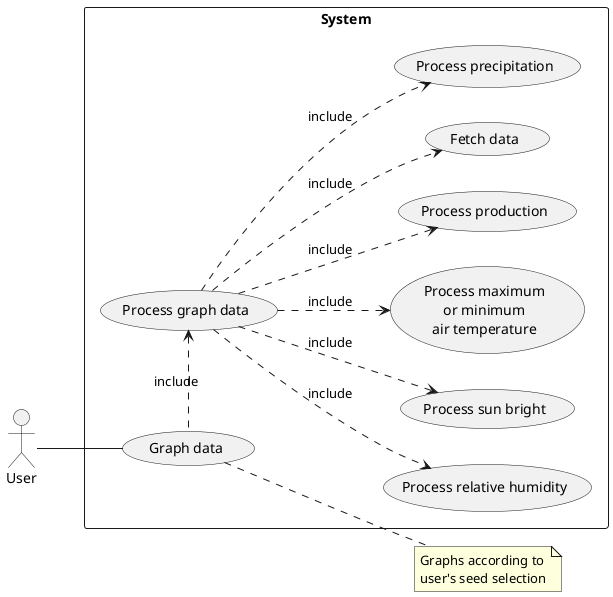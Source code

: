 @startuml
'https://plantuml.com/use-case-diagram
left to right direction
skinparam packageStyle rect

actor User as user
note "Graphs according to\nuser's seed selection" as graphNote

package System{
    (Process precipitation) as prec
    (Process relative humidity) as rhum
    (Process sun bright) as sbright
    (Process maximum\nor minimum\nair temperature) as (temp)
    (Process production) as (prod)

    (Process graph data) as historic
    (Fetch data) as fetch
    (Graph data) as graph

    user -- graph
    (graph) .. graphNote
    historic <. graph: include
    historic ..> fetch: include

    historic ..> prec :include
    historic ..> rhum :include
    historic ..> sbright :include
    historic ..> temp :include
    historic ..> prod :include
}

@enduml